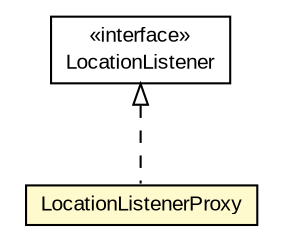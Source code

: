 #!/usr/local/bin/dot
#
# Class diagram 
# Generated by UMLGraph version R5_6-24-gf6e263 (http://www.umlgraph.org/)
#

digraph G {
	edge [fontname="arial",fontsize=10,labelfontname="arial",labelfontsize=10];
	node [fontname="arial",fontsize=10,shape=plaintext];
	nodesep=0.25;
	ranksep=0.5;
	// org.osmdroid.LocationListenerProxy
	c27186 [label=<<table title="org.osmdroid.LocationListenerProxy" border="0" cellborder="1" cellspacing="0" cellpadding="2" port="p" bgcolor="lemonChiffon" href="./LocationListenerProxy.html">
		<tr><td><table border="0" cellspacing="0" cellpadding="1">
<tr><td align="center" balign="center"> LocationListenerProxy </td></tr>
		</table></td></tr>
		</table>>, URL="./LocationListenerProxy.html", fontname="arial", fontcolor="black", fontsize=10.0];
	//org.osmdroid.LocationListenerProxy implements android.location.LocationListener
	c27408:p -> c27186:p [dir=back,arrowtail=empty,style=dashed];
	// android.location.LocationListener
	c27408 [label=<<table title="android.location.LocationListener" border="0" cellborder="1" cellspacing="0" cellpadding="2" port="p" href="http://java.sun.com/j2se/1.4.2/docs/api/android/location/LocationListener.html">
		<tr><td><table border="0" cellspacing="0" cellpadding="1">
<tr><td align="center" balign="center"> &#171;interface&#187; </td></tr>
<tr><td align="center" balign="center"> LocationListener </td></tr>
		</table></td></tr>
		</table>>, URL="http://java.sun.com/j2se/1.4.2/docs/api/android/location/LocationListener.html", fontname="arial", fontcolor="black", fontsize=10.0];
}

